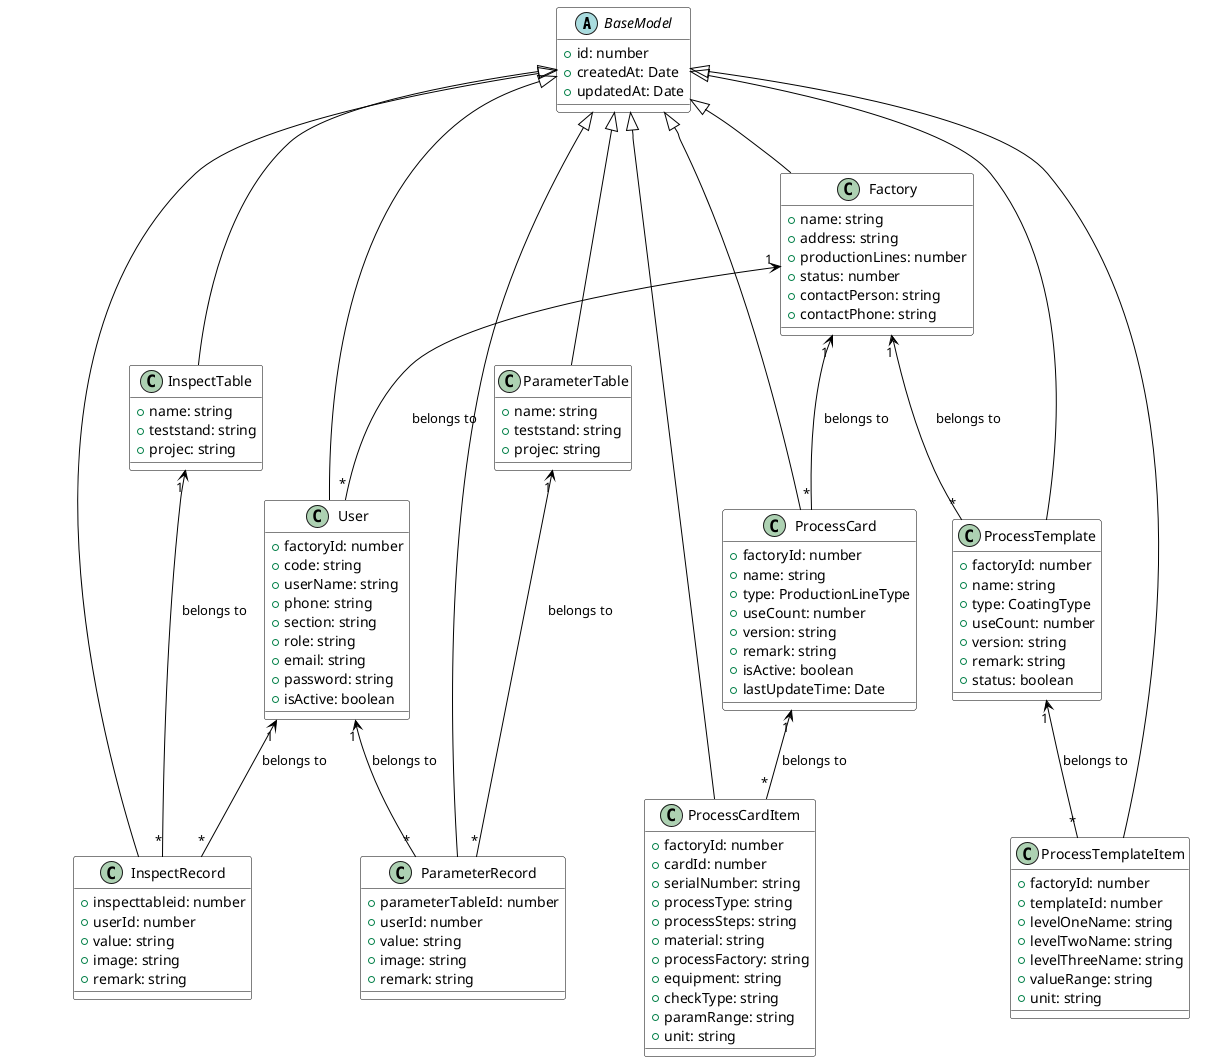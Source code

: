 @startuml MES系统数据模型图

' 设置主题和样式
skinparam class {
    BackgroundColor White
    ArrowColor Black
    BorderColor Black
}

' 基础模型
abstract class BaseModel {
    +id: number
    +createdAt: Date
    +updatedAt: Date
}

' 工厂模型
class Factory {
    +name: string
    +address: string
    +productionLines: number
    +status: number
    +contactPerson: string
    +contactPhone: string
}

' 用户模型
class User {
    +factoryId: number
    +code: string
    +userName: string
    +phone: string
    +section: string
    +role: string
    +email: string
    +password: string
    +isActive: boolean
}

' 工艺卡模型
class ProcessCard {
    +factoryId: number
    +name: string
    +type: ProductionLineType
    +useCount: number
    +version: string
    +remark: string
    +isActive: boolean
    +lastUpdateTime: Date
}

' 工艺卡项目模型
class ProcessCardItem {
    +factoryId: number
    +cardId: number
    +serialNumber: string
    +processType: string
    +processSteps: string
    +material: string
    +processFactory: string
    +equipment: string
    +checkType: string
    +paramRange: string
    +unit: string
}

' 工艺模板模型
class ProcessTemplate {
    +factoryId: number
    +name: string
    +type: CoatingType
    +useCount: number
    +version: string
    +remark: string
    +status: boolean
}

' 工艺模板项目模型
class ProcessTemplateItem {
    +factoryId: number
    +templateId: number
    +levelOneName: string
    +levelTwoName: string
    +levelThreeName: string
    +valueRange: string
    +unit: string
}

' 检验记录模型
class InspectRecord {
    +inspecttableid: number
    +userId: number
    +value: string
    +image: string
    +remark: string
}

' 参数记录模型
class ParameterRecord {
    +parameterTableId: number
    +userId: number
    +value: string
    +image: string
    +remark: string
}

' 检验表模型
class InspectTable {
    +name: string
    +teststand: string
    +projec: string
}

' 参数表模型
class ParameterTable {
    +name: string
    +teststand: string
    +projec: string
}

' 继承关系
BaseModel <|-- Factory
BaseModel <|-- User
BaseModel <|-- ProcessCard
BaseModel <|-- ProcessCardItem
BaseModel <|-- ProcessTemplate
BaseModel <|-- ProcessTemplateItem
BaseModel <|-- InspectRecord
BaseModel <|-- ParameterRecord
BaseModel <|-- InspectTable
BaseModel <|-- ParameterTable

' 关联关系
Factory "1" <-- "*" User : belongs to
Factory "1" <-- "*" ProcessCard : belongs to
Factory "1" <-- "*" ProcessTemplate : belongs to
ProcessCard "1" <-- "*" ProcessCardItem : belongs to
ProcessTemplate "1" <-- "*" ProcessTemplateItem : belongs to
User "1" <-- "*" InspectRecord : belongs to
User "1" <-- "*" ParameterRecord : belongs to
InspectTable "1" <-- "*" InspectRecord : belongs to
ParameterTable "1" <-- "*" ParameterRecord : belongs to

@enduml
